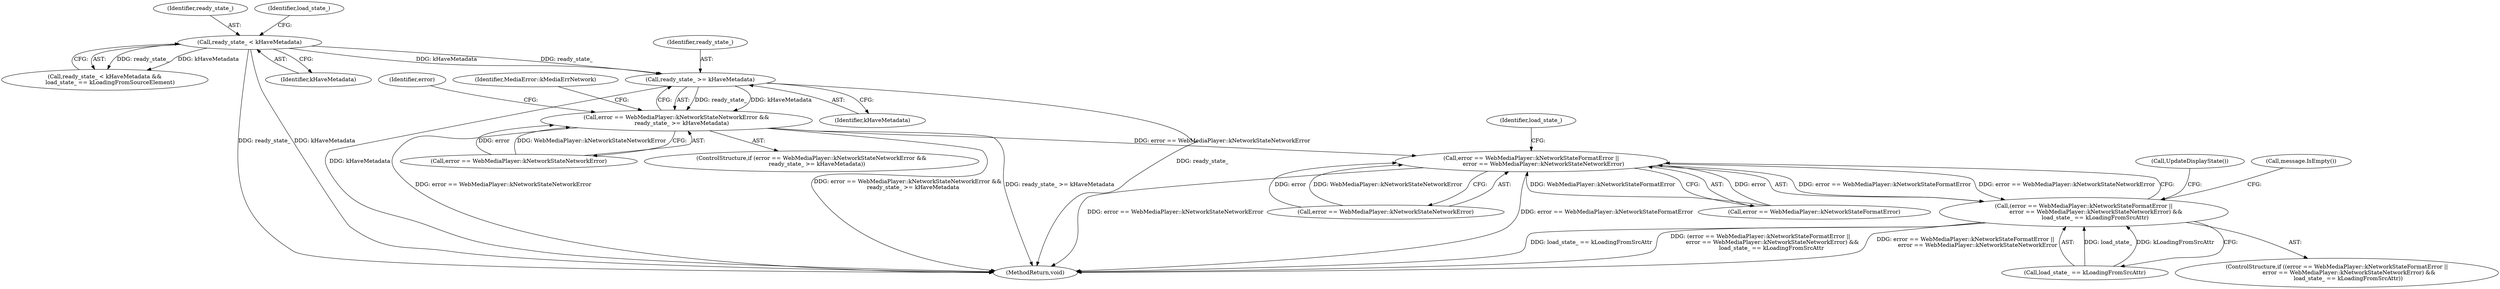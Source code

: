 digraph "0_Chrome_4504a474c069d07104237d0c03bfce7b29a42de6_0@API" {
"1000197" [label="(Call,ready_state_ >= kHaveMetadata)"];
"1000143" [label="(Call,ready_state_ < kHaveMetadata)"];
"1000193" [label="(Call,error == WebMediaPlayer::kNetworkStateNetworkError &&\n      ready_state_ >= kHaveMetadata)"];
"1000218" [label="(Call,error == WebMediaPlayer::kNetworkStateFormatError ||\n              error == WebMediaPlayer::kNetworkStateNetworkError)"];
"1000217" [label="(Call,(error == WebMediaPlayer::kNetworkStateFormatError ||\n              error == WebMediaPlayer::kNetworkStateNetworkError) &&\n             load_state_ == kLoadingFromSrcAttr)"];
"1000219" [label="(Call,error == WebMediaPlayer::kNetworkStateFormatError)"];
"1000143" [label="(Call,ready_state_ < kHaveMetadata)"];
"1000216" [label="(ControlStructure,if ((error == WebMediaPlayer::kNetworkStateFormatError ||\n              error == WebMediaPlayer::kNetworkStateNetworkError) &&\n             load_state_ == kLoadingFromSrcAttr))"];
"1000198" [label="(Identifier,ready_state_)"];
"1000197" [label="(Call,ready_state_ >= kHaveMetadata)"];
"1000230" [label="(Call,message.IsEmpty())"];
"1000222" [label="(Call,error == WebMediaPlayer::kNetworkStateNetworkError)"];
"1000142" [label="(Call,ready_state_ < kHaveMetadata &&\n      load_state_ == kLoadingFromSourceElement)"];
"1000208" [label="(Identifier,error)"];
"1000144" [label="(Identifier,ready_state_)"];
"1000192" [label="(ControlStructure,if (error == WebMediaPlayer::kNetworkStateNetworkError &&\n      ready_state_ >= kHaveMetadata))"];
"1000218" [label="(Call,error == WebMediaPlayer::kNetworkStateFormatError ||\n              error == WebMediaPlayer::kNetworkStateNetworkError)"];
"1000226" [label="(Identifier,load_state_)"];
"1000194" [label="(Call,error == WebMediaPlayer::kNetworkStateNetworkError)"];
"1000203" [label="(Identifier,MediaError::kMediaErrNetwork)"];
"1000245" [label="(MethodReturn,void)"];
"1000244" [label="(Call,UpdateDisplayState())"];
"1000225" [label="(Call,load_state_ == kLoadingFromSrcAttr)"];
"1000199" [label="(Identifier,kHaveMetadata)"];
"1000193" [label="(Call,error == WebMediaPlayer::kNetworkStateNetworkError &&\n      ready_state_ >= kHaveMetadata)"];
"1000147" [label="(Identifier,load_state_)"];
"1000217" [label="(Call,(error == WebMediaPlayer::kNetworkStateFormatError ||\n              error == WebMediaPlayer::kNetworkStateNetworkError) &&\n             load_state_ == kLoadingFromSrcAttr)"];
"1000145" [label="(Identifier,kHaveMetadata)"];
"1000197" -> "1000193"  [label="AST: "];
"1000197" -> "1000199"  [label="CFG: "];
"1000198" -> "1000197"  [label="AST: "];
"1000199" -> "1000197"  [label="AST: "];
"1000193" -> "1000197"  [label="CFG: "];
"1000197" -> "1000245"  [label="DDG: kHaveMetadata"];
"1000197" -> "1000245"  [label="DDG: ready_state_"];
"1000197" -> "1000193"  [label="DDG: ready_state_"];
"1000197" -> "1000193"  [label="DDG: kHaveMetadata"];
"1000143" -> "1000197"  [label="DDG: ready_state_"];
"1000143" -> "1000197"  [label="DDG: kHaveMetadata"];
"1000143" -> "1000142"  [label="AST: "];
"1000143" -> "1000145"  [label="CFG: "];
"1000144" -> "1000143"  [label="AST: "];
"1000145" -> "1000143"  [label="AST: "];
"1000147" -> "1000143"  [label="CFG: "];
"1000142" -> "1000143"  [label="CFG: "];
"1000143" -> "1000245"  [label="DDG: ready_state_"];
"1000143" -> "1000245"  [label="DDG: kHaveMetadata"];
"1000143" -> "1000142"  [label="DDG: ready_state_"];
"1000143" -> "1000142"  [label="DDG: kHaveMetadata"];
"1000193" -> "1000192"  [label="AST: "];
"1000193" -> "1000194"  [label="CFG: "];
"1000194" -> "1000193"  [label="AST: "];
"1000203" -> "1000193"  [label="CFG: "];
"1000208" -> "1000193"  [label="CFG: "];
"1000193" -> "1000245"  [label="DDG: error == WebMediaPlayer::kNetworkStateNetworkError"];
"1000193" -> "1000245"  [label="DDG: ready_state_ >= kHaveMetadata"];
"1000193" -> "1000245"  [label="DDG: error == WebMediaPlayer::kNetworkStateNetworkError &&\n      ready_state_ >= kHaveMetadata"];
"1000194" -> "1000193"  [label="DDG: error"];
"1000194" -> "1000193"  [label="DDG: WebMediaPlayer::kNetworkStateNetworkError"];
"1000193" -> "1000218"  [label="DDG: error == WebMediaPlayer::kNetworkStateNetworkError"];
"1000218" -> "1000217"  [label="AST: "];
"1000218" -> "1000219"  [label="CFG: "];
"1000218" -> "1000222"  [label="CFG: "];
"1000219" -> "1000218"  [label="AST: "];
"1000222" -> "1000218"  [label="AST: "];
"1000226" -> "1000218"  [label="CFG: "];
"1000217" -> "1000218"  [label="CFG: "];
"1000218" -> "1000245"  [label="DDG: error == WebMediaPlayer::kNetworkStateFormatError"];
"1000218" -> "1000245"  [label="DDG: error == WebMediaPlayer::kNetworkStateNetworkError"];
"1000218" -> "1000217"  [label="DDG: error == WebMediaPlayer::kNetworkStateFormatError"];
"1000218" -> "1000217"  [label="DDG: error == WebMediaPlayer::kNetworkStateNetworkError"];
"1000219" -> "1000218"  [label="DDG: error"];
"1000219" -> "1000218"  [label="DDG: WebMediaPlayer::kNetworkStateFormatError"];
"1000222" -> "1000218"  [label="DDG: error"];
"1000222" -> "1000218"  [label="DDG: WebMediaPlayer::kNetworkStateNetworkError"];
"1000217" -> "1000216"  [label="AST: "];
"1000217" -> "1000225"  [label="CFG: "];
"1000225" -> "1000217"  [label="AST: "];
"1000230" -> "1000217"  [label="CFG: "];
"1000244" -> "1000217"  [label="CFG: "];
"1000217" -> "1000245"  [label="DDG: load_state_ == kLoadingFromSrcAttr"];
"1000217" -> "1000245"  [label="DDG: (error == WebMediaPlayer::kNetworkStateFormatError ||\n              error == WebMediaPlayer::kNetworkStateNetworkError) &&\n             load_state_ == kLoadingFromSrcAttr"];
"1000217" -> "1000245"  [label="DDG: error == WebMediaPlayer::kNetworkStateFormatError ||\n              error == WebMediaPlayer::kNetworkStateNetworkError"];
"1000225" -> "1000217"  [label="DDG: load_state_"];
"1000225" -> "1000217"  [label="DDG: kLoadingFromSrcAttr"];
}

